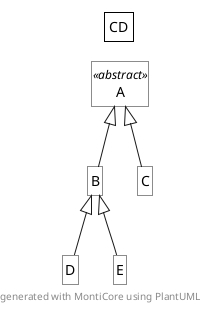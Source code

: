 @startuml
<style>
	classDiagram {
		class {
			BackgroundColor White
			RoundCorner 0
	  }
	  legend {
      BackgroundColor White
      RoundCorner 0
    }
</style>
hide circle
hide empty members
  skinparam classAttributeIconSize 0
legend top right
  CD
end legend
class A << abstract >>
class B extends A
class C extends A
class D extends B
class E extends B
center footer generated with MontiCore using PlantUML
@enduml
